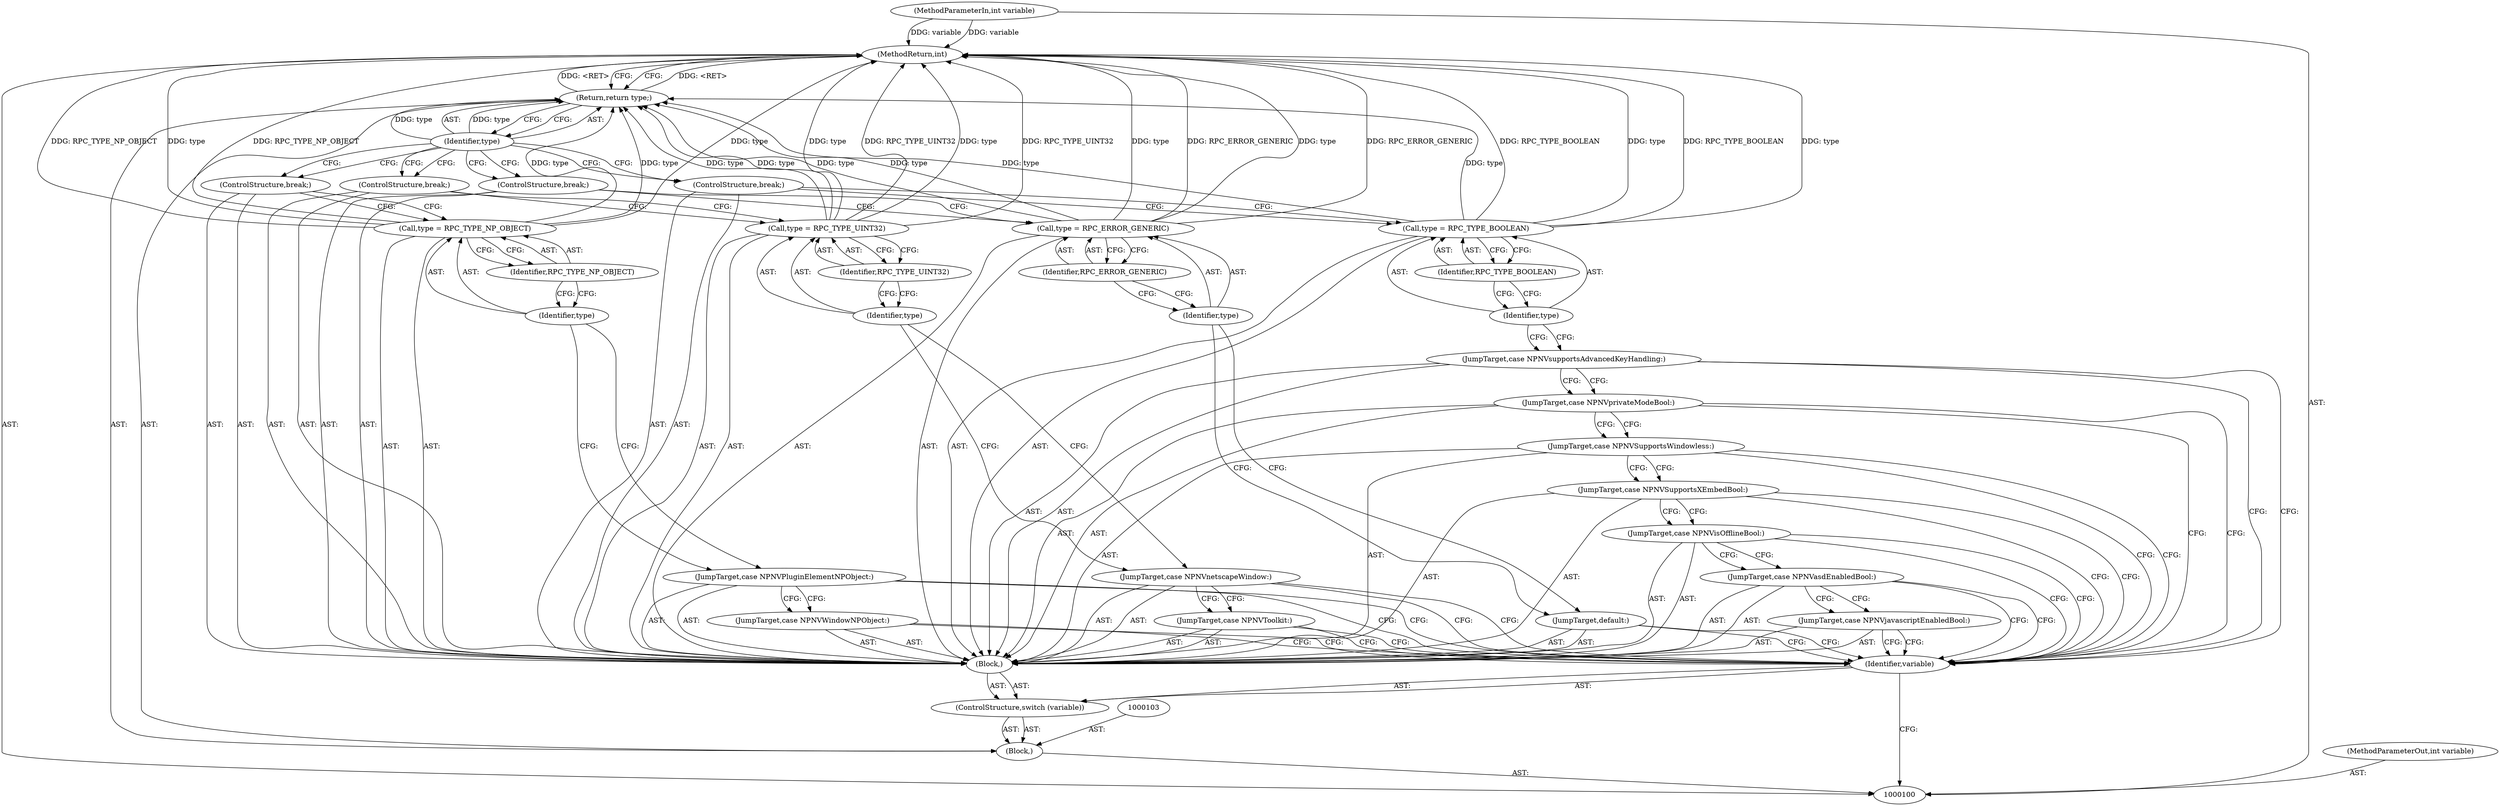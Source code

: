 digraph "0_nspluginwrapper_7e4ab8e1189846041f955e6c83f72bc1624e7a98" {
"1000137" [label="(MethodReturn,int)"];
"1000101" [label="(MethodParameterIn,int variable)"];
"1000147" [label="(MethodParameterOut,int variable)"];
"1000112" [label="(JumpTarget,case NPNVprivateModeBool:)"];
"1000113" [label="(JumpTarget,case NPNVsupportsAdvancedKeyHandling:)"];
"1000114" [label="(Call,type = RPC_TYPE_BOOLEAN)"];
"1000115" [label="(Identifier,type)"];
"1000116" [label="(Identifier,RPC_TYPE_BOOLEAN)"];
"1000117" [label="(ControlStructure,break;)"];
"1000118" [label="(JumpTarget,case NPNVToolkit:)"];
"1000119" [label="(JumpTarget,case NPNVnetscapeWindow:)"];
"1000120" [label="(Call,type = RPC_TYPE_UINT32)"];
"1000121" [label="(Identifier,type)"];
"1000122" [label="(Identifier,RPC_TYPE_UINT32)"];
"1000123" [label="(ControlStructure,break;)"];
"1000124" [label="(JumpTarget,case NPNVWindowNPObject:)"];
"1000125" [label="(JumpTarget,case NPNVPluginElementNPObject:)"];
"1000102" [label="(Block,)"];
"1000126" [label="(Call,type = RPC_TYPE_NP_OBJECT)"];
"1000127" [label="(Identifier,type)"];
"1000128" [label="(Identifier,RPC_TYPE_NP_OBJECT)"];
"1000129" [label="(ControlStructure,break;)"];
"1000130" [label="(JumpTarget,default:)"];
"1000131" [label="(Call,type = RPC_ERROR_GENERIC)"];
"1000132" [label="(Identifier,type)"];
"1000133" [label="(Identifier,RPC_ERROR_GENERIC)"];
"1000134" [label="(ControlStructure,break;)"];
"1000135" [label="(Return,return type;)"];
"1000136" [label="(Identifier,type)"];
"1000105" [label="(Identifier,variable)"];
"1000104" [label="(ControlStructure,switch (variable))"];
"1000106" [label="(Block,)"];
"1000107" [label="(JumpTarget,case NPNVjavascriptEnabledBool:)"];
"1000108" [label="(JumpTarget,case NPNVasdEnabledBool:)"];
"1000109" [label="(JumpTarget,case NPNVisOfflineBool:)"];
"1000110" [label="(JumpTarget,case NPNVSupportsXEmbedBool:)"];
"1000111" [label="(JumpTarget,case NPNVSupportsWindowless:)"];
"1000137" -> "1000100"  [label="AST: "];
"1000137" -> "1000135"  [label="CFG: "];
"1000135" -> "1000137"  [label="DDG: <RET>"];
"1000131" -> "1000137"  [label="DDG: type"];
"1000131" -> "1000137"  [label="DDG: RPC_ERROR_GENERIC"];
"1000126" -> "1000137"  [label="DDG: type"];
"1000126" -> "1000137"  [label="DDG: RPC_TYPE_NP_OBJECT"];
"1000120" -> "1000137"  [label="DDG: RPC_TYPE_UINT32"];
"1000120" -> "1000137"  [label="DDG: type"];
"1000114" -> "1000137"  [label="DDG: RPC_TYPE_BOOLEAN"];
"1000114" -> "1000137"  [label="DDG: type"];
"1000101" -> "1000137"  [label="DDG: variable"];
"1000101" -> "1000100"  [label="AST: "];
"1000101" -> "1000137"  [label="DDG: variable"];
"1000147" -> "1000100"  [label="AST: "];
"1000112" -> "1000106"  [label="AST: "];
"1000112" -> "1000105"  [label="CFG: "];
"1000112" -> "1000111"  [label="CFG: "];
"1000113" -> "1000112"  [label="CFG: "];
"1000113" -> "1000106"  [label="AST: "];
"1000113" -> "1000105"  [label="CFG: "];
"1000113" -> "1000112"  [label="CFG: "];
"1000115" -> "1000113"  [label="CFG: "];
"1000114" -> "1000106"  [label="AST: "];
"1000114" -> "1000116"  [label="CFG: "];
"1000115" -> "1000114"  [label="AST: "];
"1000116" -> "1000114"  [label="AST: "];
"1000117" -> "1000114"  [label="CFG: "];
"1000114" -> "1000137"  [label="DDG: RPC_TYPE_BOOLEAN"];
"1000114" -> "1000137"  [label="DDG: type"];
"1000114" -> "1000135"  [label="DDG: type"];
"1000115" -> "1000114"  [label="AST: "];
"1000115" -> "1000113"  [label="CFG: "];
"1000116" -> "1000115"  [label="CFG: "];
"1000116" -> "1000114"  [label="AST: "];
"1000116" -> "1000115"  [label="CFG: "];
"1000114" -> "1000116"  [label="CFG: "];
"1000117" -> "1000106"  [label="AST: "];
"1000117" -> "1000114"  [label="CFG: "];
"1000136" -> "1000117"  [label="CFG: "];
"1000118" -> "1000106"  [label="AST: "];
"1000118" -> "1000105"  [label="CFG: "];
"1000119" -> "1000118"  [label="CFG: "];
"1000119" -> "1000106"  [label="AST: "];
"1000119" -> "1000105"  [label="CFG: "];
"1000119" -> "1000118"  [label="CFG: "];
"1000121" -> "1000119"  [label="CFG: "];
"1000120" -> "1000106"  [label="AST: "];
"1000120" -> "1000122"  [label="CFG: "];
"1000121" -> "1000120"  [label="AST: "];
"1000122" -> "1000120"  [label="AST: "];
"1000123" -> "1000120"  [label="CFG: "];
"1000120" -> "1000137"  [label="DDG: RPC_TYPE_UINT32"];
"1000120" -> "1000137"  [label="DDG: type"];
"1000120" -> "1000135"  [label="DDG: type"];
"1000121" -> "1000120"  [label="AST: "];
"1000121" -> "1000119"  [label="CFG: "];
"1000122" -> "1000121"  [label="CFG: "];
"1000122" -> "1000120"  [label="AST: "];
"1000122" -> "1000121"  [label="CFG: "];
"1000120" -> "1000122"  [label="CFG: "];
"1000123" -> "1000106"  [label="AST: "];
"1000123" -> "1000120"  [label="CFG: "];
"1000136" -> "1000123"  [label="CFG: "];
"1000124" -> "1000106"  [label="AST: "];
"1000124" -> "1000105"  [label="CFG: "];
"1000125" -> "1000124"  [label="CFG: "];
"1000125" -> "1000106"  [label="AST: "];
"1000125" -> "1000105"  [label="CFG: "];
"1000125" -> "1000124"  [label="CFG: "];
"1000127" -> "1000125"  [label="CFG: "];
"1000102" -> "1000100"  [label="AST: "];
"1000103" -> "1000102"  [label="AST: "];
"1000104" -> "1000102"  [label="AST: "];
"1000135" -> "1000102"  [label="AST: "];
"1000126" -> "1000106"  [label="AST: "];
"1000126" -> "1000128"  [label="CFG: "];
"1000127" -> "1000126"  [label="AST: "];
"1000128" -> "1000126"  [label="AST: "];
"1000129" -> "1000126"  [label="CFG: "];
"1000126" -> "1000137"  [label="DDG: type"];
"1000126" -> "1000137"  [label="DDG: RPC_TYPE_NP_OBJECT"];
"1000126" -> "1000135"  [label="DDG: type"];
"1000127" -> "1000126"  [label="AST: "];
"1000127" -> "1000125"  [label="CFG: "];
"1000128" -> "1000127"  [label="CFG: "];
"1000128" -> "1000126"  [label="AST: "];
"1000128" -> "1000127"  [label="CFG: "];
"1000126" -> "1000128"  [label="CFG: "];
"1000129" -> "1000106"  [label="AST: "];
"1000129" -> "1000126"  [label="CFG: "];
"1000136" -> "1000129"  [label="CFG: "];
"1000130" -> "1000106"  [label="AST: "];
"1000130" -> "1000105"  [label="CFG: "];
"1000132" -> "1000130"  [label="CFG: "];
"1000131" -> "1000106"  [label="AST: "];
"1000131" -> "1000133"  [label="CFG: "];
"1000132" -> "1000131"  [label="AST: "];
"1000133" -> "1000131"  [label="AST: "];
"1000134" -> "1000131"  [label="CFG: "];
"1000131" -> "1000137"  [label="DDG: type"];
"1000131" -> "1000137"  [label="DDG: RPC_ERROR_GENERIC"];
"1000131" -> "1000135"  [label="DDG: type"];
"1000132" -> "1000131"  [label="AST: "];
"1000132" -> "1000130"  [label="CFG: "];
"1000133" -> "1000132"  [label="CFG: "];
"1000133" -> "1000131"  [label="AST: "];
"1000133" -> "1000132"  [label="CFG: "];
"1000131" -> "1000133"  [label="CFG: "];
"1000134" -> "1000106"  [label="AST: "];
"1000134" -> "1000131"  [label="CFG: "];
"1000136" -> "1000134"  [label="CFG: "];
"1000135" -> "1000102"  [label="AST: "];
"1000135" -> "1000136"  [label="CFG: "];
"1000136" -> "1000135"  [label="AST: "];
"1000137" -> "1000135"  [label="CFG: "];
"1000135" -> "1000137"  [label="DDG: <RET>"];
"1000136" -> "1000135"  [label="DDG: type"];
"1000131" -> "1000135"  [label="DDG: type"];
"1000126" -> "1000135"  [label="DDG: type"];
"1000114" -> "1000135"  [label="DDG: type"];
"1000120" -> "1000135"  [label="DDG: type"];
"1000136" -> "1000135"  [label="AST: "];
"1000136" -> "1000117"  [label="CFG: "];
"1000136" -> "1000123"  [label="CFG: "];
"1000136" -> "1000129"  [label="CFG: "];
"1000136" -> "1000134"  [label="CFG: "];
"1000135" -> "1000136"  [label="CFG: "];
"1000136" -> "1000135"  [label="DDG: type"];
"1000105" -> "1000104"  [label="AST: "];
"1000105" -> "1000100"  [label="CFG: "];
"1000107" -> "1000105"  [label="CFG: "];
"1000108" -> "1000105"  [label="CFG: "];
"1000109" -> "1000105"  [label="CFG: "];
"1000110" -> "1000105"  [label="CFG: "];
"1000111" -> "1000105"  [label="CFG: "];
"1000112" -> "1000105"  [label="CFG: "];
"1000113" -> "1000105"  [label="CFG: "];
"1000118" -> "1000105"  [label="CFG: "];
"1000119" -> "1000105"  [label="CFG: "];
"1000124" -> "1000105"  [label="CFG: "];
"1000125" -> "1000105"  [label="CFG: "];
"1000130" -> "1000105"  [label="CFG: "];
"1000104" -> "1000102"  [label="AST: "];
"1000105" -> "1000104"  [label="AST: "];
"1000106" -> "1000104"  [label="AST: "];
"1000106" -> "1000104"  [label="AST: "];
"1000107" -> "1000106"  [label="AST: "];
"1000108" -> "1000106"  [label="AST: "];
"1000109" -> "1000106"  [label="AST: "];
"1000110" -> "1000106"  [label="AST: "];
"1000111" -> "1000106"  [label="AST: "];
"1000112" -> "1000106"  [label="AST: "];
"1000113" -> "1000106"  [label="AST: "];
"1000114" -> "1000106"  [label="AST: "];
"1000117" -> "1000106"  [label="AST: "];
"1000118" -> "1000106"  [label="AST: "];
"1000119" -> "1000106"  [label="AST: "];
"1000120" -> "1000106"  [label="AST: "];
"1000123" -> "1000106"  [label="AST: "];
"1000124" -> "1000106"  [label="AST: "];
"1000125" -> "1000106"  [label="AST: "];
"1000126" -> "1000106"  [label="AST: "];
"1000129" -> "1000106"  [label="AST: "];
"1000130" -> "1000106"  [label="AST: "];
"1000131" -> "1000106"  [label="AST: "];
"1000134" -> "1000106"  [label="AST: "];
"1000107" -> "1000106"  [label="AST: "];
"1000107" -> "1000105"  [label="CFG: "];
"1000108" -> "1000107"  [label="CFG: "];
"1000108" -> "1000106"  [label="AST: "];
"1000108" -> "1000105"  [label="CFG: "];
"1000108" -> "1000107"  [label="CFG: "];
"1000109" -> "1000108"  [label="CFG: "];
"1000109" -> "1000106"  [label="AST: "];
"1000109" -> "1000105"  [label="CFG: "];
"1000109" -> "1000108"  [label="CFG: "];
"1000110" -> "1000109"  [label="CFG: "];
"1000110" -> "1000106"  [label="AST: "];
"1000110" -> "1000105"  [label="CFG: "];
"1000110" -> "1000109"  [label="CFG: "];
"1000111" -> "1000110"  [label="CFG: "];
"1000111" -> "1000106"  [label="AST: "];
"1000111" -> "1000105"  [label="CFG: "];
"1000111" -> "1000110"  [label="CFG: "];
"1000112" -> "1000111"  [label="CFG: "];
}
